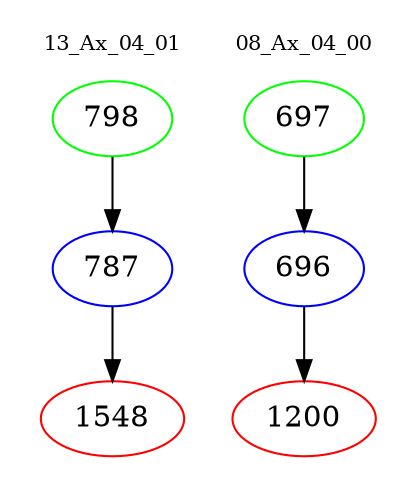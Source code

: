 digraph{
subgraph cluster_0 {
color = white
label = "13_Ax_04_01";
fontsize=10;
T0_798 [label="798", color="green"]
T0_798 -> T0_787 [color="black"]
T0_787 [label="787", color="blue"]
T0_787 -> T0_1548 [color="black"]
T0_1548 [label="1548", color="red"]
}
subgraph cluster_1 {
color = white
label = "08_Ax_04_00";
fontsize=10;
T1_697 [label="697", color="green"]
T1_697 -> T1_696 [color="black"]
T1_696 [label="696", color="blue"]
T1_696 -> T1_1200 [color="black"]
T1_1200 [label="1200", color="red"]
}
}
